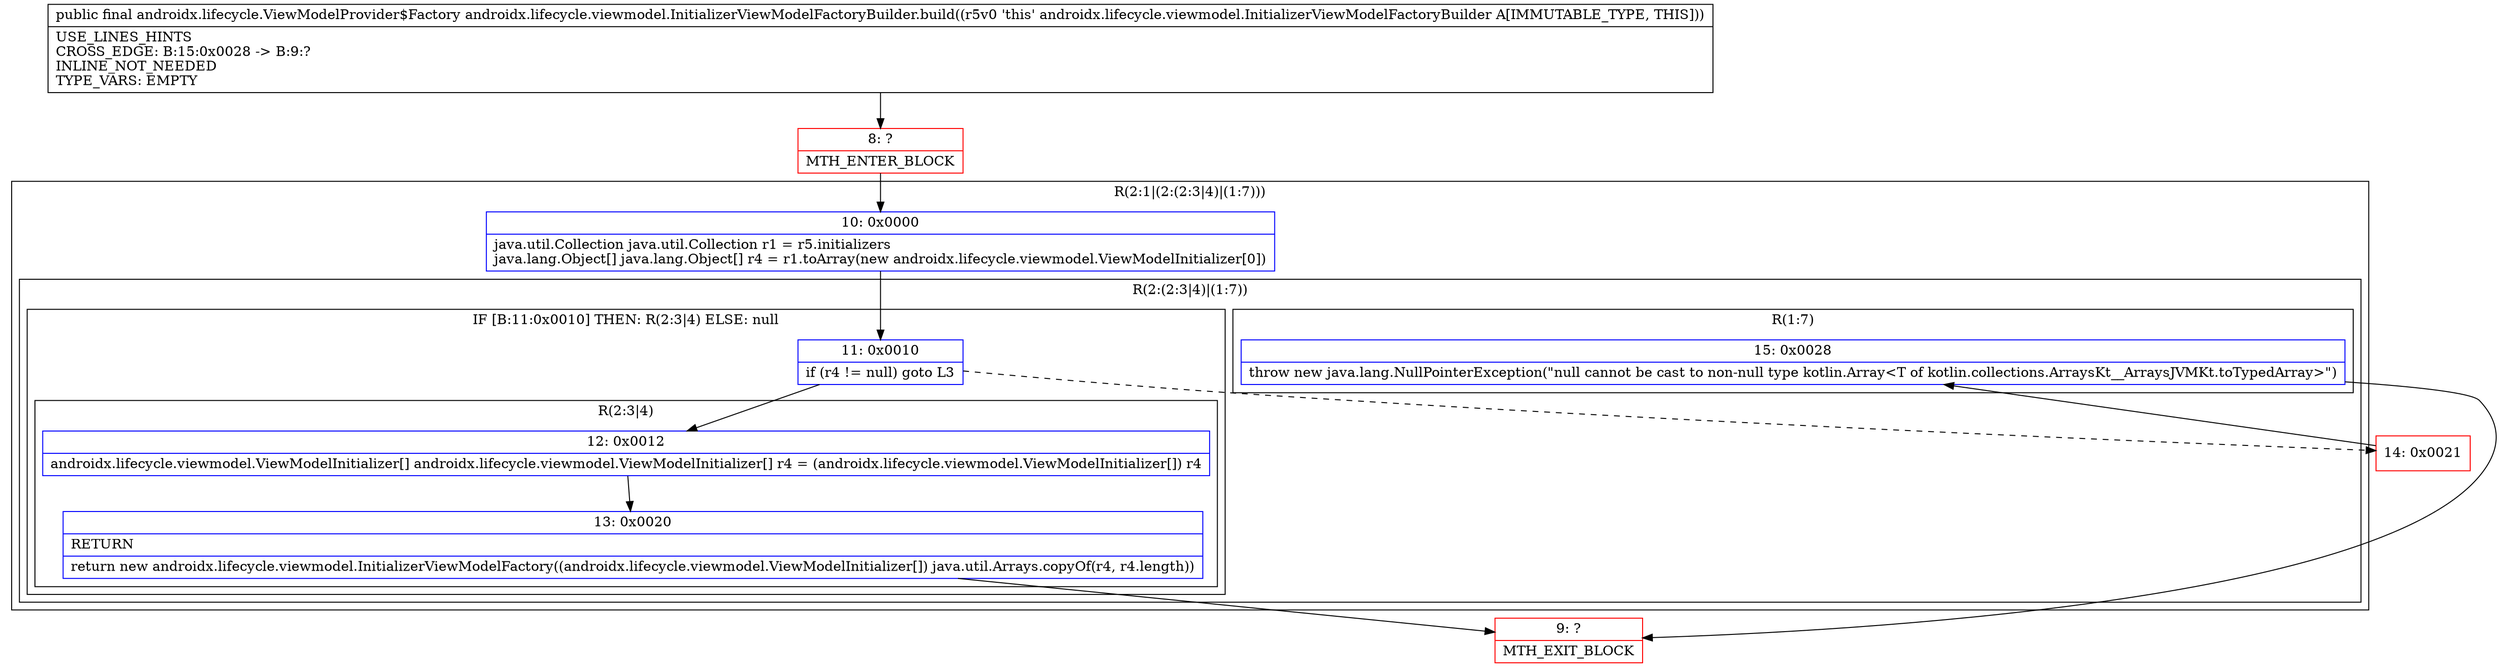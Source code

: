 digraph "CFG forandroidx.lifecycle.viewmodel.InitializerViewModelFactoryBuilder.build()Landroidx\/lifecycle\/ViewModelProvider$Factory;" {
subgraph cluster_Region_2075718227 {
label = "R(2:1|(2:(2:3|4)|(1:7)))";
node [shape=record,color=blue];
Node_10 [shape=record,label="{10\:\ 0x0000|java.util.Collection java.util.Collection r1 = r5.initializers\ljava.lang.Object[] java.lang.Object[] r4 = r1.toArray(new androidx.lifecycle.viewmodel.ViewModelInitializer[0])\l}"];
subgraph cluster_Region_2005309211 {
label = "R(2:(2:3|4)|(1:7))";
node [shape=record,color=blue];
subgraph cluster_IfRegion_30692454 {
label = "IF [B:11:0x0010] THEN: R(2:3|4) ELSE: null";
node [shape=record,color=blue];
Node_11 [shape=record,label="{11\:\ 0x0010|if (r4 != null) goto L3\l}"];
subgraph cluster_Region_1826824210 {
label = "R(2:3|4)";
node [shape=record,color=blue];
Node_12 [shape=record,label="{12\:\ 0x0012|androidx.lifecycle.viewmodel.ViewModelInitializer[] androidx.lifecycle.viewmodel.ViewModelInitializer[] r4 = (androidx.lifecycle.viewmodel.ViewModelInitializer[]) r4\l}"];
Node_13 [shape=record,label="{13\:\ 0x0020|RETURN\l|return new androidx.lifecycle.viewmodel.InitializerViewModelFactory((androidx.lifecycle.viewmodel.ViewModelInitializer[]) java.util.Arrays.copyOf(r4, r4.length))\l}"];
}
}
subgraph cluster_Region_34658889 {
label = "R(1:7)";
node [shape=record,color=blue];
Node_15 [shape=record,label="{15\:\ 0x0028|throw new java.lang.NullPointerException(\"null cannot be cast to non\-null type kotlin.Array\<T of kotlin.collections.ArraysKt__ArraysJVMKt.toTypedArray\>\")\l}"];
}
}
}
Node_8 [shape=record,color=red,label="{8\:\ ?|MTH_ENTER_BLOCK\l}"];
Node_9 [shape=record,color=red,label="{9\:\ ?|MTH_EXIT_BLOCK\l}"];
Node_14 [shape=record,color=red,label="{14\:\ 0x0021}"];
MethodNode[shape=record,label="{public final androidx.lifecycle.ViewModelProvider$Factory androidx.lifecycle.viewmodel.InitializerViewModelFactoryBuilder.build((r5v0 'this' androidx.lifecycle.viewmodel.InitializerViewModelFactoryBuilder A[IMMUTABLE_TYPE, THIS]))  | USE_LINES_HINTS\lCROSS_EDGE: B:15:0x0028 \-\> B:9:?\lINLINE_NOT_NEEDED\lTYPE_VARS: EMPTY\l}"];
MethodNode -> Node_8;Node_10 -> Node_11;
Node_11 -> Node_12;
Node_11 -> Node_14[style=dashed];
Node_12 -> Node_13;
Node_13 -> Node_9;
Node_15 -> Node_9;
Node_8 -> Node_10;
Node_14 -> Node_15;
}

